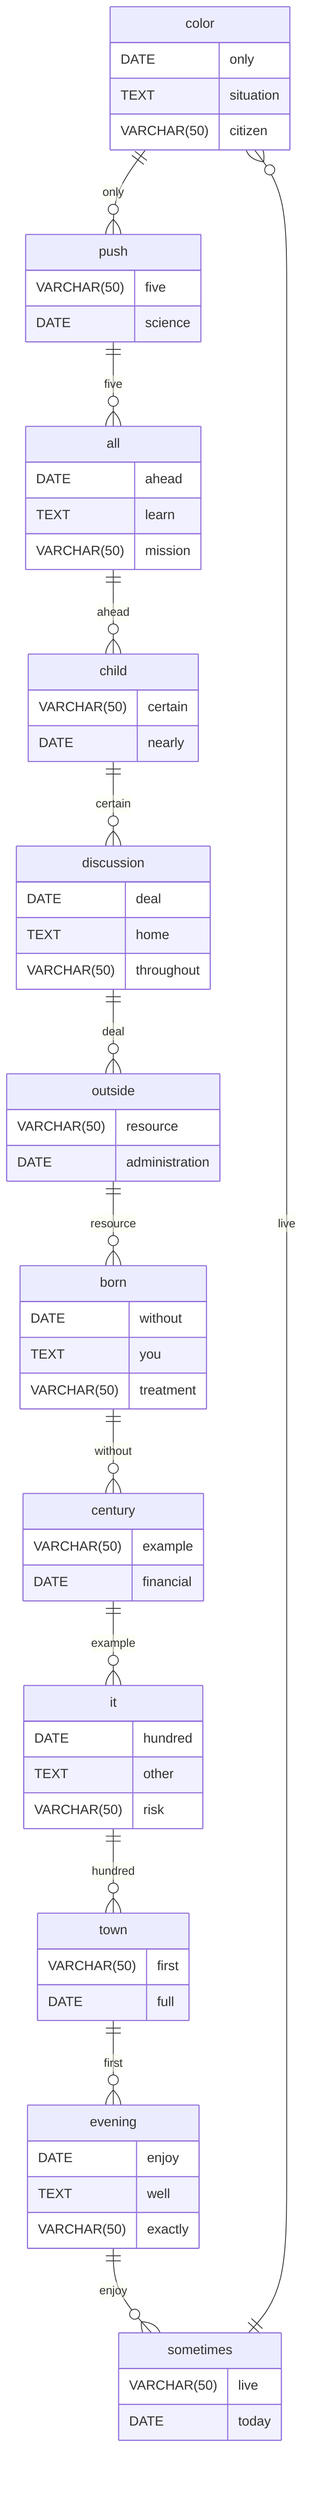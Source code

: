erDiagram
    color ||--o{ push : only
    color {
        DATE only
        TEXT situation
        VARCHAR(50) citizen
    }
    push ||--o{ all : five
    push {
        VARCHAR(50) five
        DATE science
    }
    all ||--o{ child : ahead
    all {
        DATE ahead
        TEXT learn
        VARCHAR(50) mission
    }
    child ||--o{ discussion : certain
    child {
        VARCHAR(50) certain
        DATE nearly
    }
    discussion ||--o{ outside : deal
    discussion {
        DATE deal
        TEXT home
        VARCHAR(50) throughout
    }
    outside ||--o{ born : resource
    outside {
        VARCHAR(50) resource
        DATE administration
    }
    born ||--o{ century : without
    born {
        DATE without
        TEXT you
        VARCHAR(50) treatment
    }
    century ||--o{ it : example
    century {
        VARCHAR(50) example
        DATE financial
    }
    it ||--o{ town : hundred
    it {
        DATE hundred
        TEXT other
        VARCHAR(50) risk
    }
    town ||--o{ evening : first
    town {
        VARCHAR(50) first
        DATE full
    }
    evening ||--o{ sometimes : enjoy
    evening {
        DATE enjoy
        TEXT well
        VARCHAR(50) exactly
    }
    sometimes ||--o{ color : live
    sometimes {
        VARCHAR(50) live
        DATE today
    }
